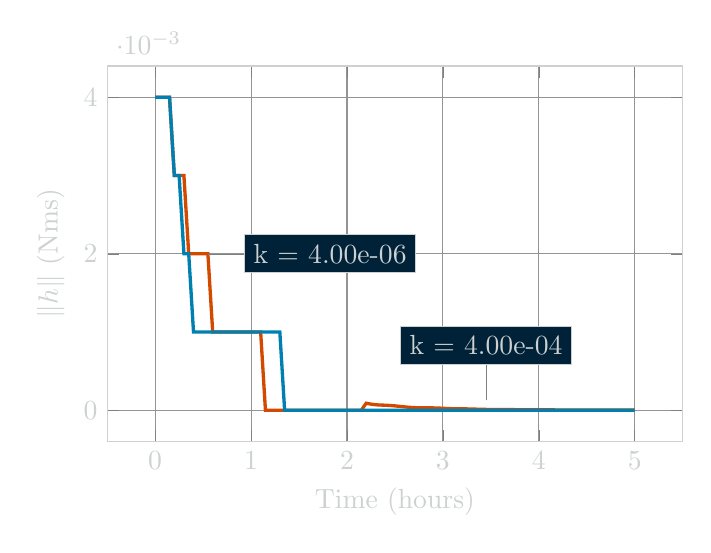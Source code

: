 % Recommended preamble:
\begin{tikzpicture}
\begin{axis}[grid style={color={rgb,1:red,0.58;green,0.58;blue,0.58}}, label style={color={rgb,1:red,0.804;green,0.82;blue,0.82}}, tick label style={color={rgb,1:red,0.804;green,0.82;blue,0.82}}, axis line style={color={rgb,1:red,0.804;green,0.82;blue,0.82}}, xmajorgrids, ymajorgrids, height={2.5in}, width={3.5in}, xlabel={Time (hours)}, ylabel={$\|h\|$ (Nms)}, legend pos={north east}, title={{\rule{0pt}{1pt}}}]
    \addplot+[no marks, very thick, style={solid}, color={rgb,1:red,0.82;green,0.29;blue,0.0}, opacity={1.0}]
        coordinates {
            (0.0,0.004)
            (0.05,0.004)
            (0.1,0.004)
            (0.15,0.004)
            (0.2,0.003)
            (0.25,0.003)
            (0.3,0.003)
            (0.35,0.002)
            (0.4,0.002)
            (0.45,0.002)
            (0.5,0.002)
            (0.55,0.002)
            (0.6,0.001)
            (0.65,0.001)
            (0.7,0.001)
            (0.75,0.001)
            (0.8,0.001)
            (0.85,0.001)
            (0.9,0.001)
            (0.95,0.001)
            (1.0,0.001)
            (1.05,0.001)
            (1.1,0.001)
            (1.15,0.0)
            (1.2,0.0)
            (1.25,0.0)
            (1.3,0.0)
            (1.35,0.0)
            (1.4,0.0)
            (1.45,0.0)
            (1.5,0.0)
            (1.55,0.0)
            (1.6,0.0)
            (1.65,0.0)
            (1.7,0.0)
            (1.75,0.0)
            (1.8,0.0)
            (1.85,0.0)
            (1.9,0.0)
            (1.95,0.0)
            (2.0,0.0)
            (2.05,0.0)
            (2.1,0.0)
            (2.15,0.0)
            (2.2,8.964e-5)
            (2.25,7.783e-5)
            (2.3,6.968e-5)
            (2.35,6.612e-5)
            (2.4,6.405e-5)
            (2.45,6.064e-5)
            (2.5,5.545e-5)
            (2.55,4.92e-5)
            (2.6,4.274e-5)
            (2.65,3.72e-5)
            (2.7,3.331e-5)
            (2.75,3.136e-5)
            (2.8,3.074e-5)
            (2.85,3.051e-5)
            (2.9,2.964e-5)
            (2.95,2.791e-5)
            (3.0,2.489e-5)
            (3.05,2.157e-5)
            (3.1,1.934e-5)
            (3.15,1.845e-5)
            (3.2,1.792e-5)
            (3.25,1.694e-5)
            (3.3,1.539e-5)
            (3.35,1.352e-5)
            (3.4,1.172e-5)
            (3.45,1.037e-5)
            (3.5,9.536e-6)
            (3.55,9.08e-6)
            (3.6,8.866e-6)
            (3.65,8.646e-6)
            (3.7,8.141e-6)
            (3.75,7.288e-6)
            (3.8,6.331e-6)
            (3.85,5.68e-6)
            (3.9,5.413e-6)
            (3.95,5.293e-6)
            (4.0,5.175e-6)
            (4.05,4.989e-6)
            (4.1,4.668e-6)
            (4.15,4.189e-6)
            (4.2,3.632e-6)
            (4.25,3.139e-6)
            (4.3,2.808e-6)
            (4.35,2.644e-6)
            (4.4,2.582e-6)
            (4.45,2.531e-6)
            (4.5,2.408e-6)
            (4.55,2.177e-6)
            (4.6,1.892e-6)
            (4.65,1.686e-6)
            (4.7,1.622e-6)
            (4.75,1.615e-6)
            (4.8,1.59e-6)
            (4.85,1.521e-6)
            (4.9,1.407e-6)
            (4.95,1.254e-6)
            (5.0,1.084e-6)
        }
        ;
    \addplot+[no marks, very thick, style={solid}, color={rgb,1:red,0.0;green,0.498;blue,0.694}, opacity={1.0}]
        coordinates {
            (0.0,0.004)
            (0.05,0.004)
            (0.1,0.004)
            (0.15,0.004)
            (0.2,0.003)
            (0.25,0.003)
            (0.3,0.002)
            (0.35,0.002)
            (0.4,0.001)
            (0.45,0.001)
            (0.5,0.001)
            (0.55,0.001)
            (0.6,0.001)
            (0.65,0.001)
            (0.7,0.001)
            (0.75,0.001)
            (0.8,0.001)
            (0.85,0.001)
            (0.9,0.001)
            (0.95,0.001)
            (1.0,0.001)
            (1.05,0.001)
            (1.1,0.001)
            (1.15,0.001)
            (1.2,0.001)
            (1.25,0.001)
            (1.3,0.001)
            (1.35,0.0)
            (1.4,0.0)
            (1.45,0.0)
            (1.5,0.0)
            (1.55,0.0)
            (1.6,0.0)
            (1.65,0.0)
            (1.7,0.0)
            (1.75,0.0)
            (1.8,0.0)
            (1.85,0.0)
            (1.9,0.0)
            (1.95,0.0)
            (2.0,0.0)
            (2.05,0.0)
            (2.1,0.0)
            (2.15,0.0)
            (2.2,0.0)
            (2.25,0.0)
            (2.3,0.0)
            (2.35,0.0)
            (2.4,0.0)
            (2.45,0.0)
            (2.5,0.0)
            (2.55,0.0)
            (2.6,0.0)
            (2.65,0.0)
            (2.7,0.0)
            (2.75,0.0)
            (2.8,0.0)
            (2.85,0.0)
            (2.9,0.0)
            (2.95,0.0)
            (3.0,0.0)
            (3.05,0.0)
            (3.1,0.0)
            (3.15,0.0)
            (3.2,0.0)
            (3.25,0.0)
            (3.3,0.0)
            (3.35,0.0)
            (3.4,0.0)
            (3.45,0.0)
            (3.5,0.0)
            (3.55,0.0)
            (3.6,0.0)
            (3.65,0.0)
            (3.7,0.0)
            (3.75,0.0)
            (3.8,0.0)
            (3.85,0.0)
            (3.9,0.0)
            (3.95,0.0)
            (4.0,0.0)
            (4.05,0.0)
            (4.1,0.0)
            (4.15,0.0)
            (4.2,0.0)
            (4.25,0.0)
            (4.3,0.0)
            (4.35,0.0)
            (4.4,0.0)
            (4.45,0.0)
            (4.5,0.0)
            (4.55,0.0)
            (4.6,0.0)
            (4.65,0.0)
            (4.7,0.0)
            (4.75,0.0)
            (4.8,0.0)
            (4.85,0.0)
            (4.9,0.0)
            (4.95,0.0)
            (5.0,0.0)
        }
        ;
    \node 
    [pin={[text={rgb,1:red,0.804;green,0.82;blue,0.82}, fill={rgb,1:red,0.0;green,0.133;blue,0.224}, draw={rgb,1:red,0.804;green,0.82;blue,0.82}]right:k = 4.00e-06}]  at 
    (0.45,0.002)
    {};
    \node 
    [pin={[text={rgb,1:red,0.804;green,0.82;blue,0.82}, fill={rgb,1:red,0.0;green,0.133;blue,0.224}, draw={rgb,1:red,0.804;green,0.82;blue,0.82}]above:k = 4.00e-04}]  at 
    (3.45,0.0)
    {};
\end{axis}
\end{tikzpicture}
